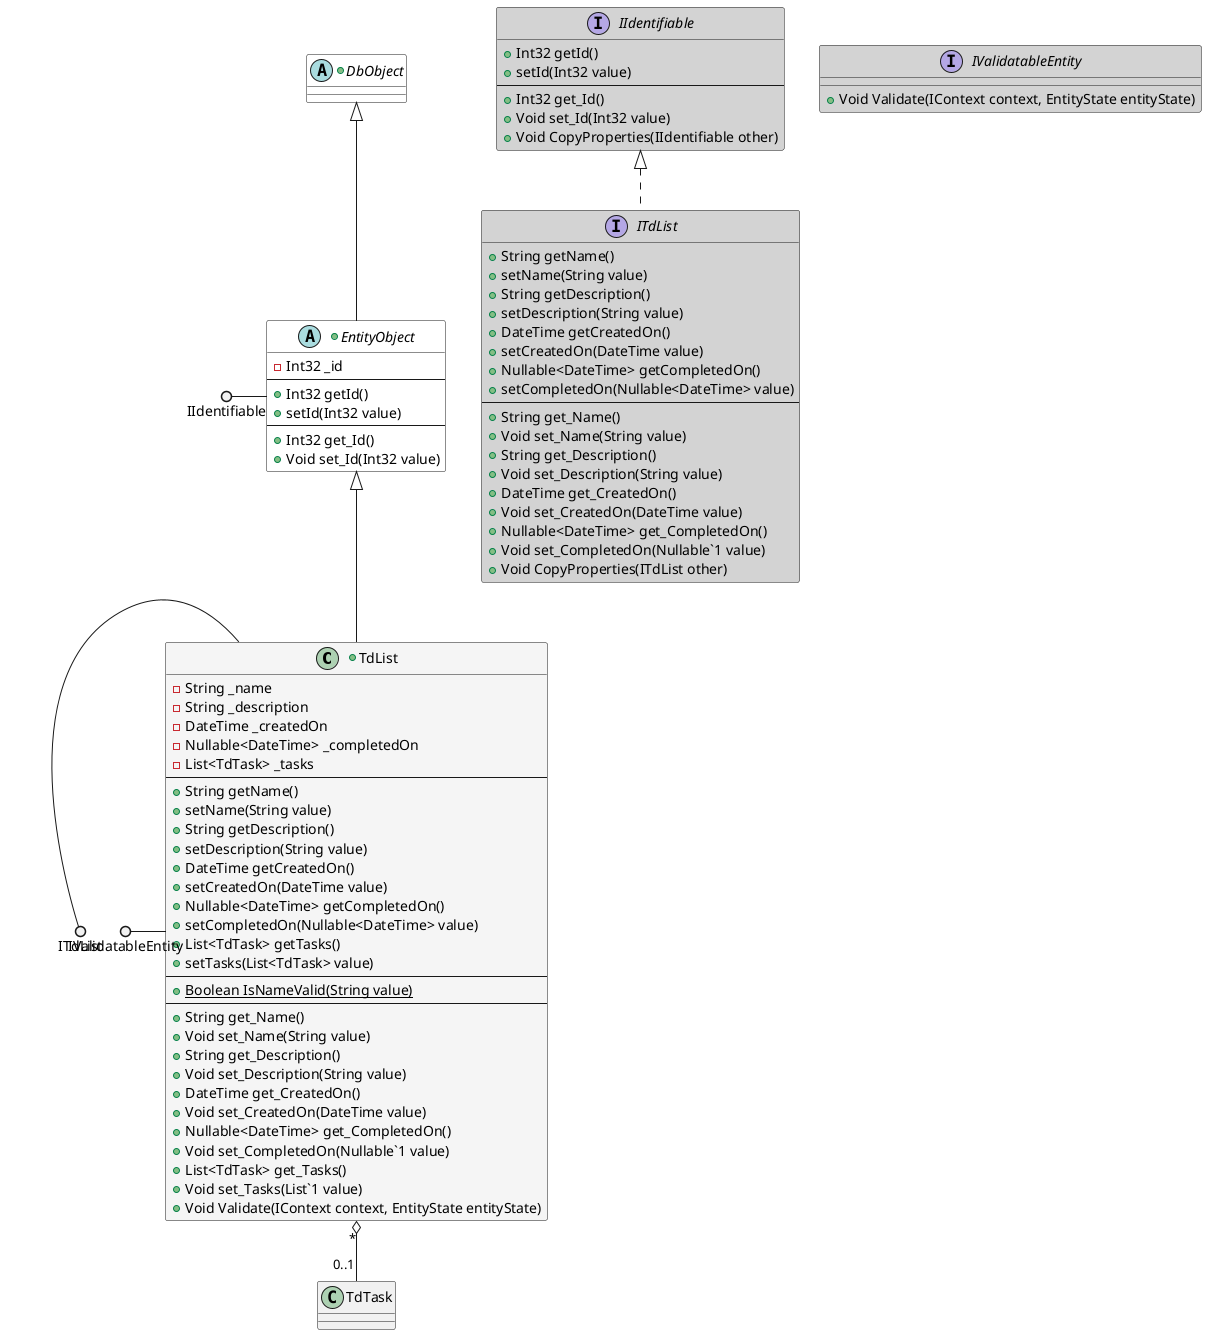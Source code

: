 ﻿//@GeneratedCode
@startuml SEeToDoList.Logic.Entities.Data.TdList
+class TdList #whitesmoke {
    - String _name
    - String _description
    - DateTime _createdOn
    - Nullable<DateTime> _completedOn
    - List<TdTask> _tasks
    ---
     + String getName()
     + setName(String value)
     + String getDescription()
     + setDescription(String value)
     + DateTime getCreatedOn()
     + setCreatedOn(DateTime value)
     + Nullable<DateTime> getCompletedOn()
     + setCompletedOn(Nullable<DateTime> value)
     + List<TdTask> getTasks()
     + setTasks(List<TdTask> value)
    ---
    + {static}Boolean IsNameValid(String value)
    ---
    + String get_Name()
    + Void set_Name(String value)
    + String get_Description()
    + Void set_Description(String value)
    + DateTime get_CreatedOn()
    + Void set_CreatedOn(DateTime value)
    + Nullable<DateTime> get_CompletedOn()
    + Void set_CompletedOn(Nullable`1 value)
    + List<TdTask> get_Tasks()
    + Void set_Tasks(List`1 value)
    + Void Validate(IContext context, EntityState entityState)
}
+abstract class EntityObject #white {
    - Int32 _id
    ---
     + Int32 getId()
     + setId(Int32 value)
    ---
    + Int32 get_Id()
    + Void set_Id(Int32 value)
}
+abstract class DbObject #white {
}
interface ITdList #lightgrey {
     + String getName()
     + setName(String value)
     + String getDescription()
     + setDescription(String value)
     + DateTime getCreatedOn()
     + setCreatedOn(DateTime value)
     + Nullable<DateTime> getCompletedOn()
     + setCompletedOn(Nullable<DateTime> value)
    ---
    + String get_Name()
    + Void set_Name(String value)
    + String get_Description()
    + Void set_Description(String value)
    + DateTime get_CreatedOn()
    + Void set_CreatedOn(DateTime value)
    + Nullable<DateTime> get_CompletedOn()
    + Void set_CompletedOn(Nullable`1 value)
    + Void CopyProperties(ITdList other)
}
interface IValidatableEntity #lightgrey {
    + Void Validate(IContext context, EntityState entityState)
}
interface IIdentifiable #lightgrey {
     + Int32 getId()
     + setId(Int32 value)
    ---
    + Int32 get_Id()
    + Void set_Id(Int32 value)
    + Void CopyProperties(IIdentifiable other)
}
EntityObject <|-- TdList
DbObject <|-- EntityObject
IIdentifiable <|.. ITdList
ITdList ()- TdList
IValidatableEntity ()- TdList
IIdentifiable ()- EntityObject
TdList "*" o-- "0..1" TdTask
@enduml
